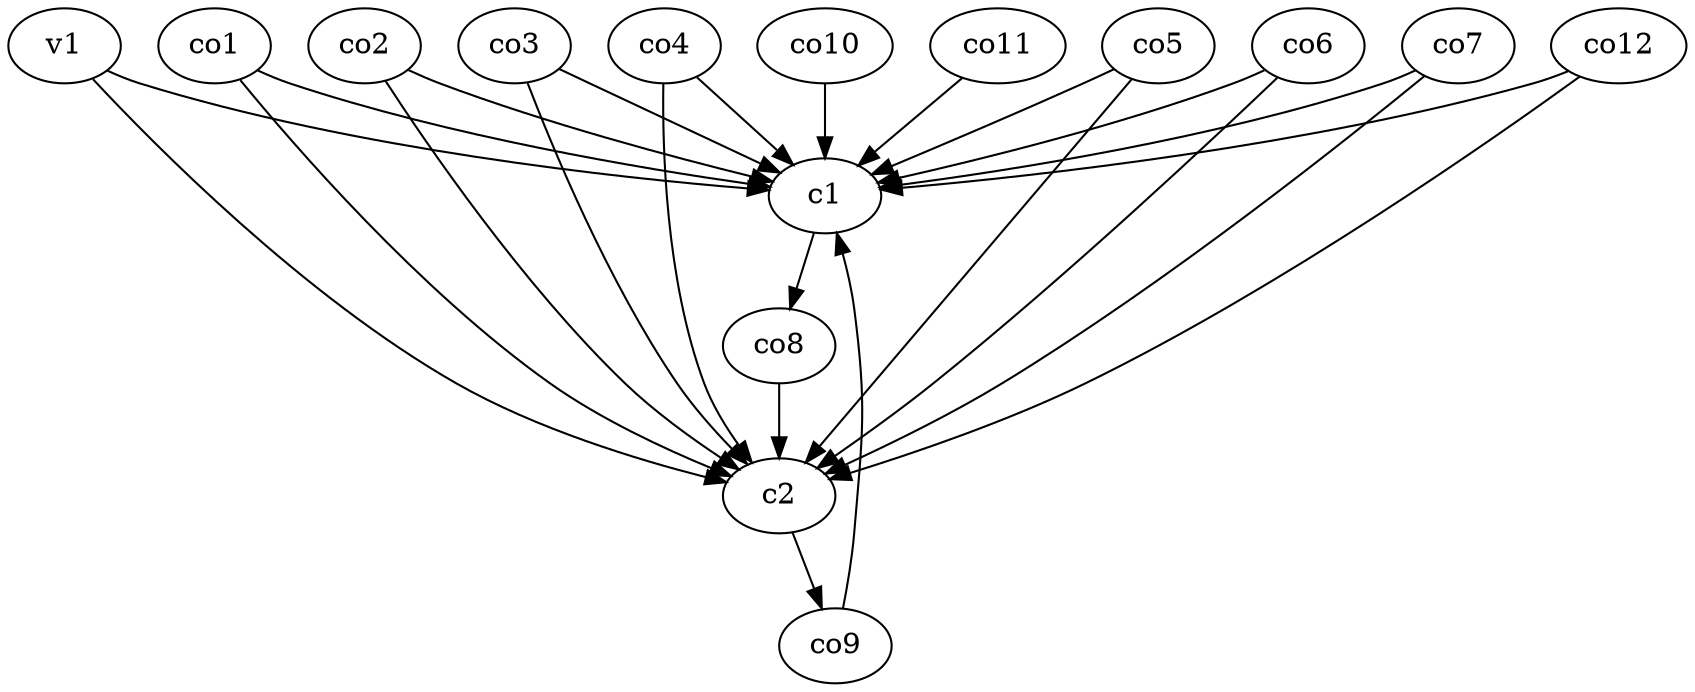 strict digraph  {
c1;
c2;
v1;
co1;
co2;
co3;
co4;
co5;
co6;
co7;
co8;
co9;
co10;
co11;
co12;
c1 -> co8  [weight=1];
c2 -> co9  [weight=1];
v1 -> c1  [weight=1];
v1 -> c2  [weight=1];
co1 -> c1  [weight=1];
co1 -> c2  [weight=1];
co2 -> c1  [weight=1];
co2 -> c2  [weight=1];
co3 -> c1  [weight=1];
co3 -> c2  [weight=1];
co4 -> c2  [weight=1];
co4 -> c1  [weight=1];
co5 -> c2  [weight=1];
co5 -> c1  [weight=1];
co6 -> c1  [weight=1];
co6 -> c2  [weight=1];
co7 -> c1  [weight=1];
co7 -> c2  [weight=1];
co8 -> c2  [weight=1];
co9 -> c1  [weight=1];
co10 -> c1  [weight=1];
co11 -> c1  [weight=1];
co12 -> c1  [weight=1];
co12 -> c2  [weight=1];
}

